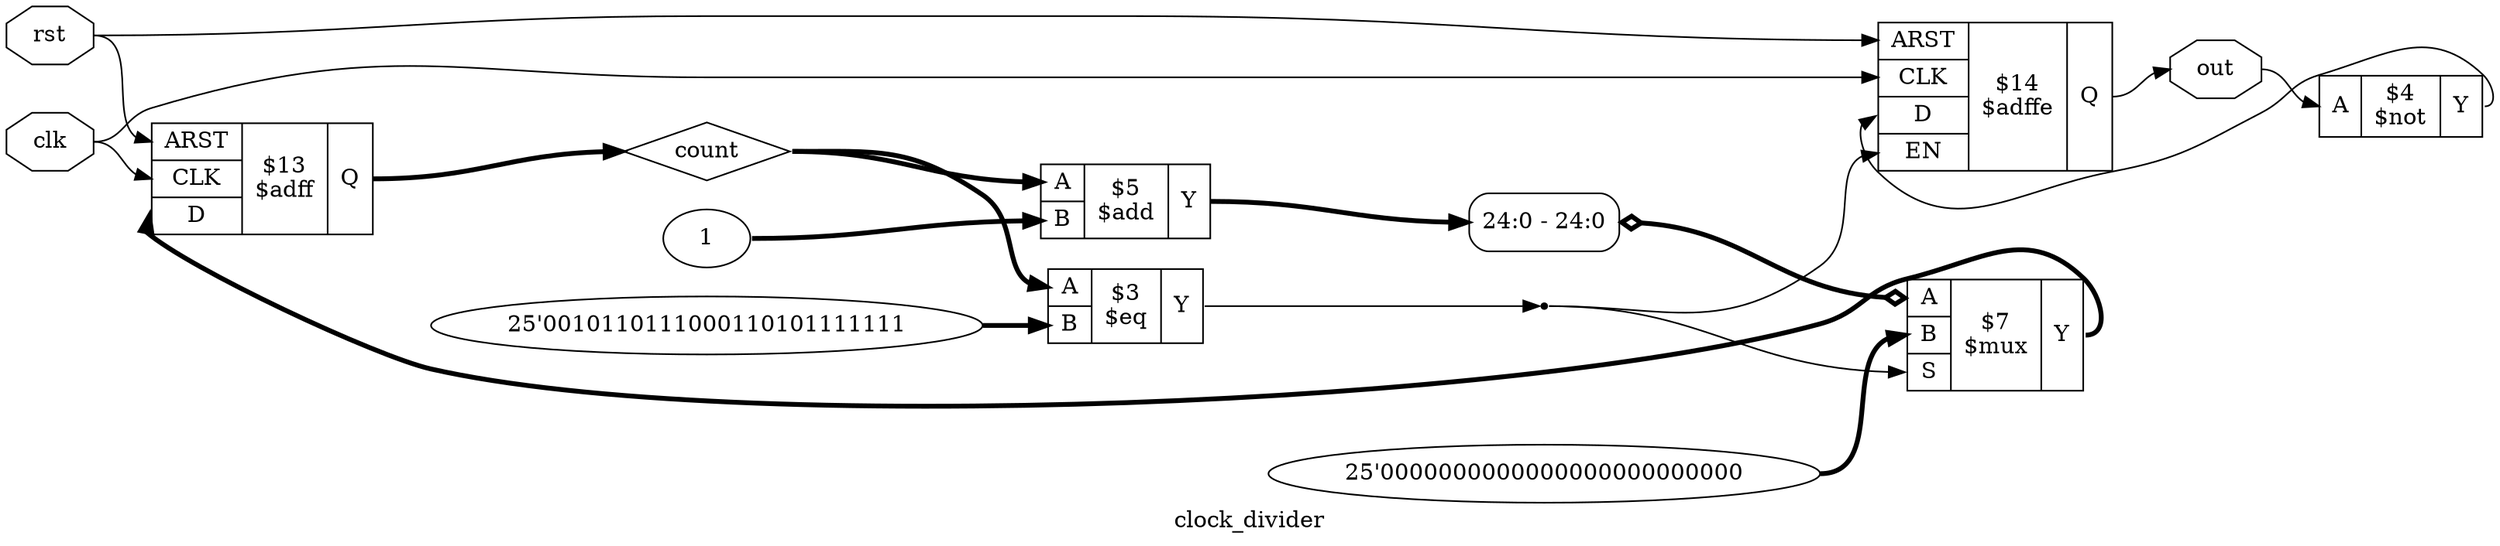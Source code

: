 digraph "clock_divider" {
label="clock_divider";
rankdir="LR";
remincross=true;
n5 [ shape=octagon, label="clk", color="black", fontcolor="black" ];
n6 [ shape=diamond, label="count", color="black", fontcolor="black" ];
n7 [ shape=octagon, label="out", color="black", fontcolor="black" ];
n8 [ shape=octagon, label="rst", color="black", fontcolor="black" ];
v0 [ label="1" ];
c12 [ shape=record, label="{{<p9> A|<p10> B}|$5\n$add|{<p11> Y}}" ];
c18 [ shape=record, label="{{<p13> ARST|<p14> CLK|<p15> D|<p16> EN}|$14\n$adffe|{<p17> Q}}" ];
v1 [ label="25'0010110111000110101111111" ];
c19 [ shape=record, label="{{<p9> A|<p10> B}|$3\n$eq|{<p11> Y}}" ];
c20 [ shape=record, label="{{<p9> A}|$4\n$not|{<p11> Y}}" ];
c21 [ shape=record, label="{{<p13> ARST|<p14> CLK|<p15> D}|$13\n$adff|{<p17> Q}}" ];
v3 [ label="25'0000000000000000000000000" ];
c23 [ shape=record, label="{{<p9> A|<p10> B|<p22> S}|$7\n$mux|{<p11> Y}}" ];
x2 [ shape=record, style=rounded, label="<s0> 24:0 - 24:0 " ];
x2:e -> c23:p9:w [arrowhead=odiamond, arrowtail=odiamond, dir=both, color="black", style="setlinewidth(3)", label=""];
c23:p11:e -> c21:p15:w [color="black", style="setlinewidth(3)", label=""];
c12:p11:e -> x2:s0:w [color="black", style="setlinewidth(3)", label=""];
n3 [ shape=point ];
c19:p11:e -> n3:w [color="black", label=""];
n3:e -> c18:p16:w [color="black", label=""];
n3:e -> c23:p22:w [color="black", label=""];
c20:p11:e -> c18:p15:w [color="black", label=""];
n5:e -> c18:p14:w [color="black", label=""];
n5:e -> c21:p14:w [color="black", label=""];
c21:p17:e -> n6:w [color="black", style="setlinewidth(3)", label=""];
n6:e -> c12:p9:w [color="black", style="setlinewidth(3)", label=""];
n6:e -> c19:p9:w [color="black", style="setlinewidth(3)", label=""];
c18:p17:e -> n7:w [color="black", label=""];
n7:e -> c20:p9:w [color="black", label=""];
n8:e -> c18:p13:w [color="black", label=""];
n8:e -> c21:p13:w [color="black", label=""];
v0:e -> c12:p10:w [color="black", style="setlinewidth(3)", label=""];
v1:e -> c19:p10:w [color="black", style="setlinewidth(3)", label=""];
v3:e -> c23:p10:w [color="black", style="setlinewidth(3)", label=""];
}
